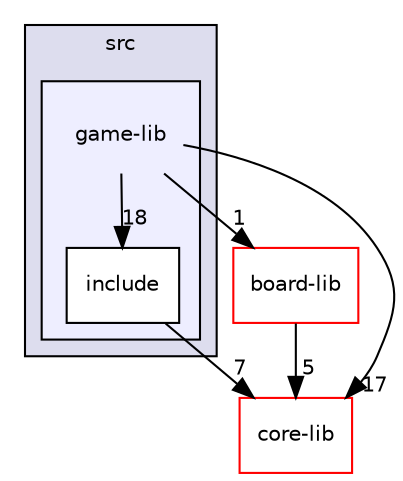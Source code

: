digraph "/home/rafalunix/proi/22l-proi-projekt-jakomulski-budnik-owienko/src/game-lib" {
  bgcolor=transparent;
  compound=true
  node [ fontsize="10", fontname="Helvetica"];
  edge [ labelfontsize="10", labelfontname="Helvetica"];
  subgraph clusterdir_68267d1309a1af8e8297ef4c3efbcdba {
    graph [ bgcolor="#ddddee", pencolor="black", label="src" fontname="Helvetica", fontsize="10", URL="dir_68267d1309a1af8e8297ef4c3efbcdba.html"]
  subgraph clusterdir_ababdeb7394d8224d3e296f78088442b {
    graph [ bgcolor="#eeeeff", pencolor="black", label="" URL="dir_ababdeb7394d8224d3e296f78088442b.html"];
    dir_ababdeb7394d8224d3e296f78088442b [shape=plaintext label="game-lib"];
    dir_810fd887183ef9ca5ceb867dba4c2553 [shape=box label="include" color="black" fillcolor="white" style="filled" URL="dir_810fd887183ef9ca5ceb867dba4c2553.html"];
  }
  }
  dir_f9968d1aa079c8b4e4a8682b301a0233 [shape=box label="board-lib" color="red" URL="dir_f9968d1aa079c8b4e4a8682b301a0233.html"];
  dir_dd008488fb0da8829e2acca19721471d [shape=box label="core-lib" color="red" URL="dir_dd008488fb0da8829e2acca19721471d.html"];
  dir_f9968d1aa079c8b4e4a8682b301a0233->dir_dd008488fb0da8829e2acca19721471d [headlabel="5", labeldistance=1.5 headhref="dir_000001_000003.html"];
  dir_ababdeb7394d8224d3e296f78088442b->dir_f9968d1aa079c8b4e4a8682b301a0233 [headlabel="1", labeldistance=1.5 headhref="dir_000005_000001.html"];
  dir_ababdeb7394d8224d3e296f78088442b->dir_810fd887183ef9ca5ceb867dba4c2553 [headlabel="18", labeldistance=1.5 headhref="dir_000005_000006.html"];
  dir_ababdeb7394d8224d3e296f78088442b->dir_dd008488fb0da8829e2acca19721471d [headlabel="17", labeldistance=1.5 headhref="dir_000005_000003.html"];
  dir_810fd887183ef9ca5ceb867dba4c2553->dir_dd008488fb0da8829e2acca19721471d [headlabel="7", labeldistance=1.5 headhref="dir_000006_000003.html"];
}
